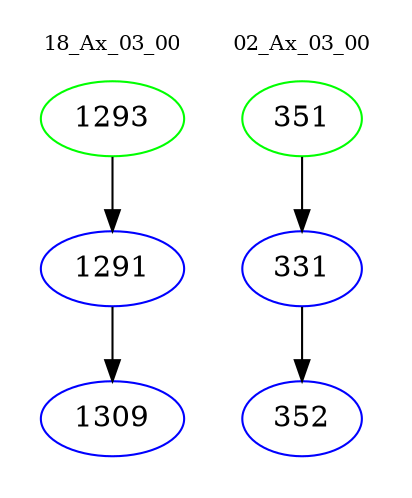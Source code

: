 digraph{
subgraph cluster_0 {
color = white
label = "18_Ax_03_00";
fontsize=10;
T0_1293 [label="1293", color="green"]
T0_1293 -> T0_1291 [color="black"]
T0_1291 [label="1291", color="blue"]
T0_1291 -> T0_1309 [color="black"]
T0_1309 [label="1309", color="blue"]
}
subgraph cluster_1 {
color = white
label = "02_Ax_03_00";
fontsize=10;
T1_351 [label="351", color="green"]
T1_351 -> T1_331 [color="black"]
T1_331 [label="331", color="blue"]
T1_331 -> T1_352 [color="black"]
T1_352 [label="352", color="blue"]
}
}
